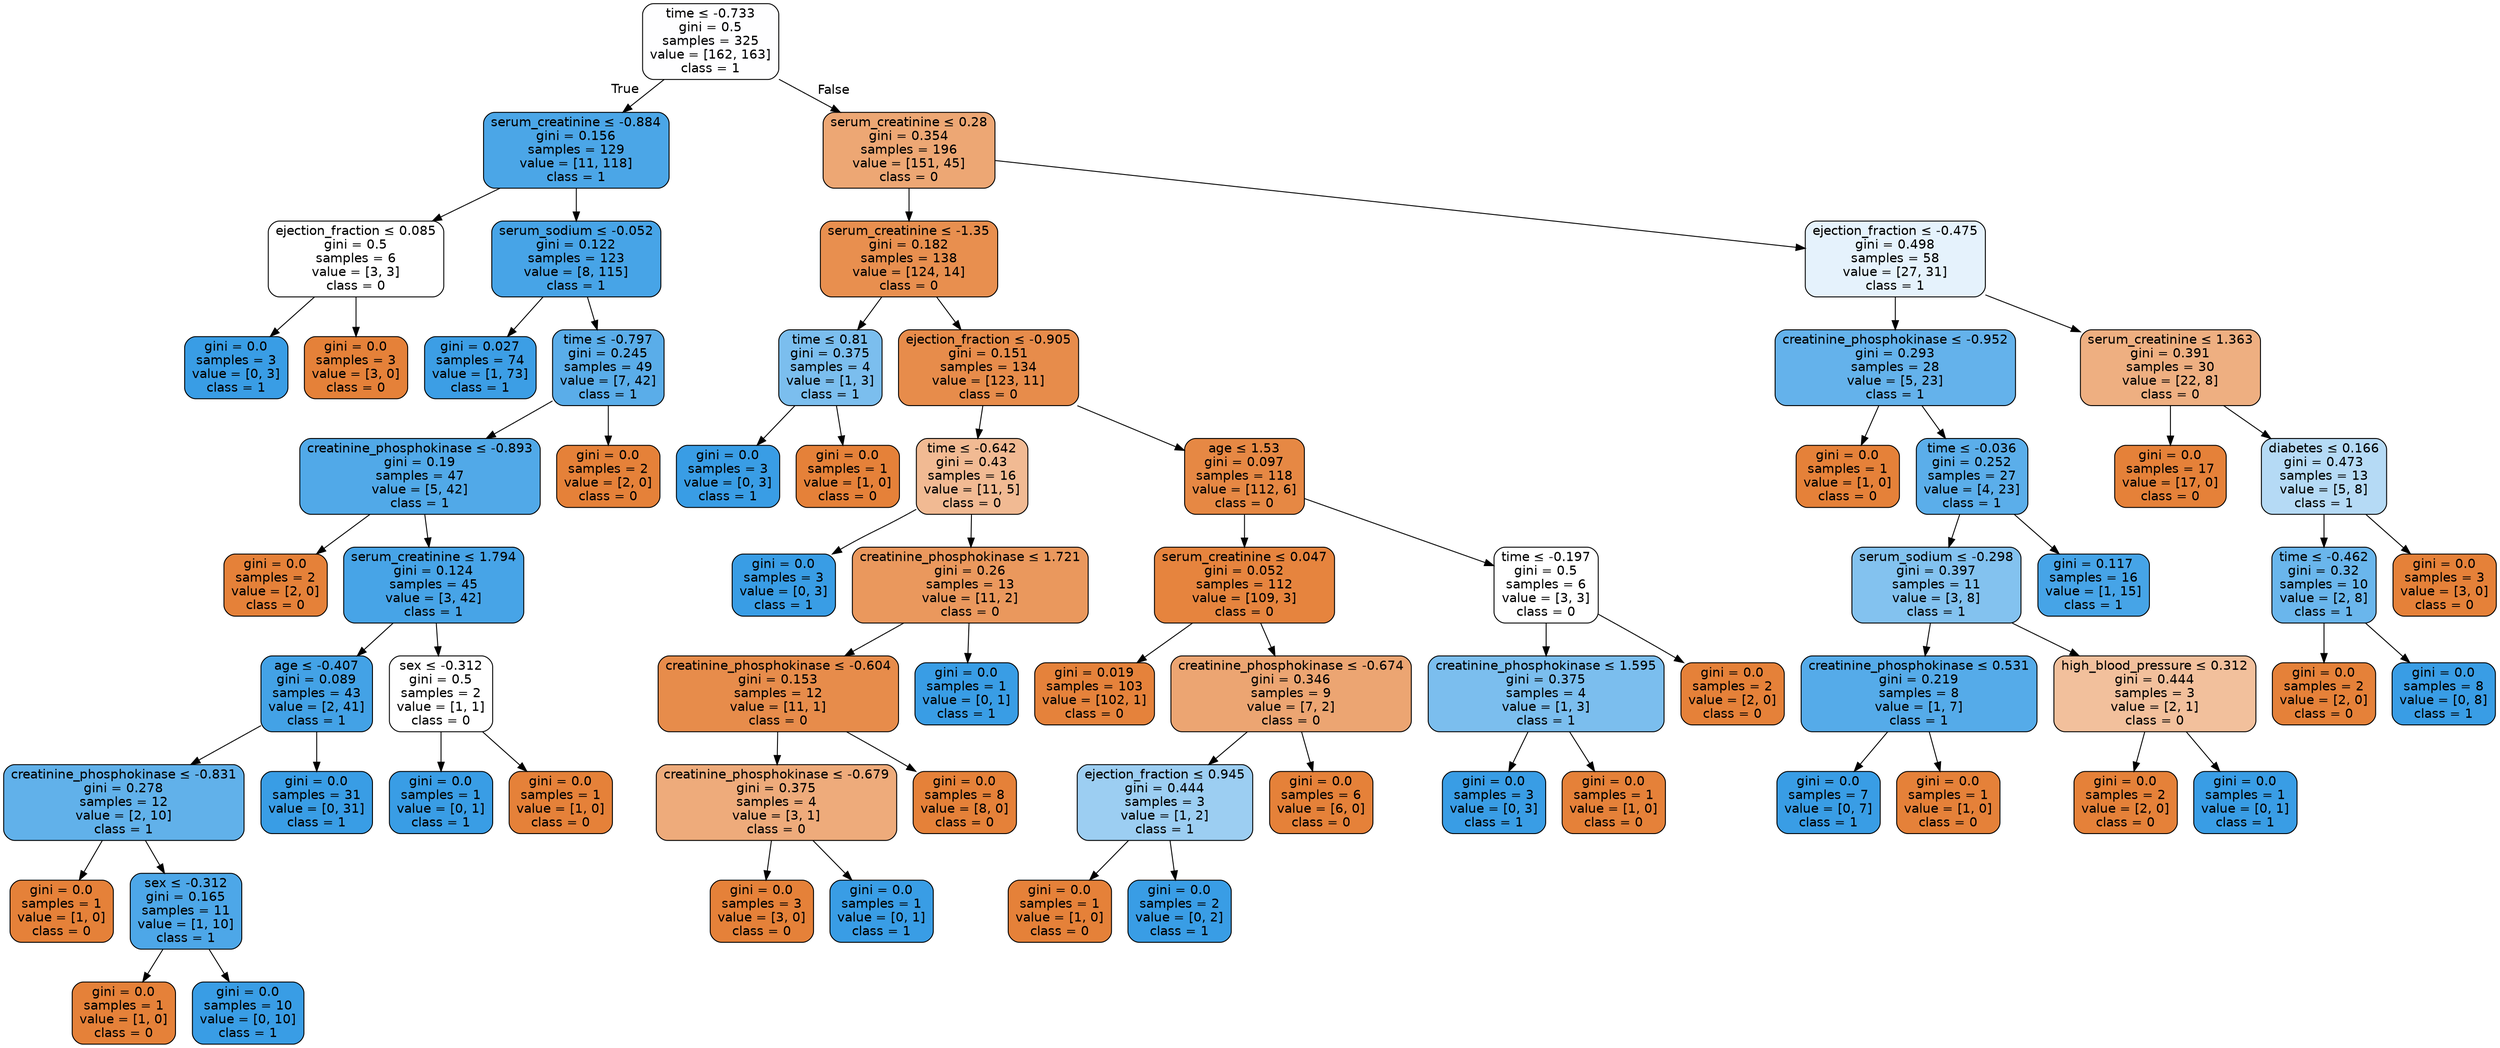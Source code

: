 digraph Tree {
node [shape=box, style="filled, rounded", color="black", fontname=helvetica] ;
edge [fontname=helvetica] ;
0 [label=<time &le; -0.733<br/>gini = 0.5<br/>samples = 325<br/>value = [162, 163]<br/>class = 1>, fillcolor="#fefeff"] ;
1 [label=<serum_creatinine &le; -0.884<br/>gini = 0.156<br/>samples = 129<br/>value = [11, 118]<br/>class = 1>, fillcolor="#4ba6e7"] ;
0 -> 1 [labeldistance=2.5, labelangle=45, headlabel="True"] ;
2 [label=<ejection_fraction &le; 0.085<br/>gini = 0.5<br/>samples = 6<br/>value = [3, 3]<br/>class = 0>, fillcolor="#ffffff"] ;
1 -> 2 ;
3 [label=<gini = 0.0<br/>samples = 3<br/>value = [0, 3]<br/>class = 1>, fillcolor="#399de5"] ;
2 -> 3 ;
4 [label=<gini = 0.0<br/>samples = 3<br/>value = [3, 0]<br/>class = 0>, fillcolor="#e58139"] ;
2 -> 4 ;
5 [label=<serum_sodium &le; -0.052<br/>gini = 0.122<br/>samples = 123<br/>value = [8, 115]<br/>class = 1>, fillcolor="#47a4e7"] ;
1 -> 5 ;
6 [label=<gini = 0.027<br/>samples = 74<br/>value = [1, 73]<br/>class = 1>, fillcolor="#3c9ee5"] ;
5 -> 6 ;
7 [label=<time &le; -0.797<br/>gini = 0.245<br/>samples = 49<br/>value = [7, 42]<br/>class = 1>, fillcolor="#5aade9"] ;
5 -> 7 ;
8 [label=<creatinine_phosphokinase &le; -0.893<br/>gini = 0.19<br/>samples = 47<br/>value = [5, 42]<br/>class = 1>, fillcolor="#51a9e8"] ;
7 -> 8 ;
9 [label=<gini = 0.0<br/>samples = 2<br/>value = [2, 0]<br/>class = 0>, fillcolor="#e58139"] ;
8 -> 9 ;
10 [label=<serum_creatinine &le; 1.794<br/>gini = 0.124<br/>samples = 45<br/>value = [3, 42]<br/>class = 1>, fillcolor="#47a4e7"] ;
8 -> 10 ;
11 [label=<age &le; -0.407<br/>gini = 0.089<br/>samples = 43<br/>value = [2, 41]<br/>class = 1>, fillcolor="#43a2e6"] ;
10 -> 11 ;
12 [label=<creatinine_phosphokinase &le; -0.831<br/>gini = 0.278<br/>samples = 12<br/>value = [2, 10]<br/>class = 1>, fillcolor="#61b1ea"] ;
11 -> 12 ;
13 [label=<gini = 0.0<br/>samples = 1<br/>value = [1, 0]<br/>class = 0>, fillcolor="#e58139"] ;
12 -> 13 ;
14 [label=<sex &le; -0.312<br/>gini = 0.165<br/>samples = 11<br/>value = [1, 10]<br/>class = 1>, fillcolor="#4da7e8"] ;
12 -> 14 ;
15 [label=<gini = 0.0<br/>samples = 1<br/>value = [1, 0]<br/>class = 0>, fillcolor="#e58139"] ;
14 -> 15 ;
16 [label=<gini = 0.0<br/>samples = 10<br/>value = [0, 10]<br/>class = 1>, fillcolor="#399de5"] ;
14 -> 16 ;
17 [label=<gini = 0.0<br/>samples = 31<br/>value = [0, 31]<br/>class = 1>, fillcolor="#399de5"] ;
11 -> 17 ;
18 [label=<sex &le; -0.312<br/>gini = 0.5<br/>samples = 2<br/>value = [1, 1]<br/>class = 0>, fillcolor="#ffffff"] ;
10 -> 18 ;
19 [label=<gini = 0.0<br/>samples = 1<br/>value = [0, 1]<br/>class = 1>, fillcolor="#399de5"] ;
18 -> 19 ;
20 [label=<gini = 0.0<br/>samples = 1<br/>value = [1, 0]<br/>class = 0>, fillcolor="#e58139"] ;
18 -> 20 ;
21 [label=<gini = 0.0<br/>samples = 2<br/>value = [2, 0]<br/>class = 0>, fillcolor="#e58139"] ;
7 -> 21 ;
22 [label=<serum_creatinine &le; 0.28<br/>gini = 0.354<br/>samples = 196<br/>value = [151, 45]<br/>class = 0>, fillcolor="#eda774"] ;
0 -> 22 [labeldistance=2.5, labelangle=-45, headlabel="False"] ;
23 [label=<serum_creatinine &le; -1.35<br/>gini = 0.182<br/>samples = 138<br/>value = [124, 14]<br/>class = 0>, fillcolor="#e88f4f"] ;
22 -> 23 ;
24 [label=<time &le; 0.81<br/>gini = 0.375<br/>samples = 4<br/>value = [1, 3]<br/>class = 1>, fillcolor="#7bbeee"] ;
23 -> 24 ;
25 [label=<gini = 0.0<br/>samples = 3<br/>value = [0, 3]<br/>class = 1>, fillcolor="#399de5"] ;
24 -> 25 ;
26 [label=<gini = 0.0<br/>samples = 1<br/>value = [1, 0]<br/>class = 0>, fillcolor="#e58139"] ;
24 -> 26 ;
27 [label=<ejection_fraction &le; -0.905<br/>gini = 0.151<br/>samples = 134<br/>value = [123, 11]<br/>class = 0>, fillcolor="#e78c4b"] ;
23 -> 27 ;
28 [label=<time &le; -0.642<br/>gini = 0.43<br/>samples = 16<br/>value = [11, 5]<br/>class = 0>, fillcolor="#f1ba93"] ;
27 -> 28 ;
29 [label=<gini = 0.0<br/>samples = 3<br/>value = [0, 3]<br/>class = 1>, fillcolor="#399de5"] ;
28 -> 29 ;
30 [label=<creatinine_phosphokinase &le; 1.721<br/>gini = 0.26<br/>samples = 13<br/>value = [11, 2]<br/>class = 0>, fillcolor="#ea985d"] ;
28 -> 30 ;
31 [label=<creatinine_phosphokinase &le; -0.604<br/>gini = 0.153<br/>samples = 12<br/>value = [11, 1]<br/>class = 0>, fillcolor="#e78c4b"] ;
30 -> 31 ;
32 [label=<creatinine_phosphokinase &le; -0.679<br/>gini = 0.375<br/>samples = 4<br/>value = [3, 1]<br/>class = 0>, fillcolor="#eeab7b"] ;
31 -> 32 ;
33 [label=<gini = 0.0<br/>samples = 3<br/>value = [3, 0]<br/>class = 0>, fillcolor="#e58139"] ;
32 -> 33 ;
34 [label=<gini = 0.0<br/>samples = 1<br/>value = [0, 1]<br/>class = 1>, fillcolor="#399de5"] ;
32 -> 34 ;
35 [label=<gini = 0.0<br/>samples = 8<br/>value = [8, 0]<br/>class = 0>, fillcolor="#e58139"] ;
31 -> 35 ;
36 [label=<gini = 0.0<br/>samples = 1<br/>value = [0, 1]<br/>class = 1>, fillcolor="#399de5"] ;
30 -> 36 ;
37 [label=<age &le; 1.53<br/>gini = 0.097<br/>samples = 118<br/>value = [112, 6]<br/>class = 0>, fillcolor="#e68844"] ;
27 -> 37 ;
38 [label=<serum_creatinine &le; 0.047<br/>gini = 0.052<br/>samples = 112<br/>value = [109, 3]<br/>class = 0>, fillcolor="#e6843e"] ;
37 -> 38 ;
39 [label=<gini = 0.019<br/>samples = 103<br/>value = [102, 1]<br/>class = 0>, fillcolor="#e5823b"] ;
38 -> 39 ;
40 [label=<creatinine_phosphokinase &le; -0.674<br/>gini = 0.346<br/>samples = 9<br/>value = [7, 2]<br/>class = 0>, fillcolor="#eca572"] ;
38 -> 40 ;
41 [label=<ejection_fraction &le; 0.945<br/>gini = 0.444<br/>samples = 3<br/>value = [1, 2]<br/>class = 1>, fillcolor="#9ccef2"] ;
40 -> 41 ;
42 [label=<gini = 0.0<br/>samples = 1<br/>value = [1, 0]<br/>class = 0>, fillcolor="#e58139"] ;
41 -> 42 ;
43 [label=<gini = 0.0<br/>samples = 2<br/>value = [0, 2]<br/>class = 1>, fillcolor="#399de5"] ;
41 -> 43 ;
44 [label=<gini = 0.0<br/>samples = 6<br/>value = [6, 0]<br/>class = 0>, fillcolor="#e58139"] ;
40 -> 44 ;
45 [label=<time &le; -0.197<br/>gini = 0.5<br/>samples = 6<br/>value = [3, 3]<br/>class = 0>, fillcolor="#ffffff"] ;
37 -> 45 ;
46 [label=<creatinine_phosphokinase &le; 1.595<br/>gini = 0.375<br/>samples = 4<br/>value = [1, 3]<br/>class = 1>, fillcolor="#7bbeee"] ;
45 -> 46 ;
47 [label=<gini = 0.0<br/>samples = 3<br/>value = [0, 3]<br/>class = 1>, fillcolor="#399de5"] ;
46 -> 47 ;
48 [label=<gini = 0.0<br/>samples = 1<br/>value = [1, 0]<br/>class = 0>, fillcolor="#e58139"] ;
46 -> 48 ;
49 [label=<gini = 0.0<br/>samples = 2<br/>value = [2, 0]<br/>class = 0>, fillcolor="#e58139"] ;
45 -> 49 ;
50 [label=<ejection_fraction &le; -0.475<br/>gini = 0.498<br/>samples = 58<br/>value = [27, 31]<br/>class = 1>, fillcolor="#e5f2fc"] ;
22 -> 50 ;
51 [label=<creatinine_phosphokinase &le; -0.952<br/>gini = 0.293<br/>samples = 28<br/>value = [5, 23]<br/>class = 1>, fillcolor="#64b2eb"] ;
50 -> 51 ;
52 [label=<gini = 0.0<br/>samples = 1<br/>value = [1, 0]<br/>class = 0>, fillcolor="#e58139"] ;
51 -> 52 ;
53 [label=<time &le; -0.036<br/>gini = 0.252<br/>samples = 27<br/>value = [4, 23]<br/>class = 1>, fillcolor="#5baeea"] ;
51 -> 53 ;
54 [label=<serum_sodium &le; -0.298<br/>gini = 0.397<br/>samples = 11<br/>value = [3, 8]<br/>class = 1>, fillcolor="#83c2ef"] ;
53 -> 54 ;
55 [label=<creatinine_phosphokinase &le; 0.531<br/>gini = 0.219<br/>samples = 8<br/>value = [1, 7]<br/>class = 1>, fillcolor="#55abe9"] ;
54 -> 55 ;
56 [label=<gini = 0.0<br/>samples = 7<br/>value = [0, 7]<br/>class = 1>, fillcolor="#399de5"] ;
55 -> 56 ;
57 [label=<gini = 0.0<br/>samples = 1<br/>value = [1, 0]<br/>class = 0>, fillcolor="#e58139"] ;
55 -> 57 ;
58 [label=<high_blood_pressure &le; 0.312<br/>gini = 0.444<br/>samples = 3<br/>value = [2, 1]<br/>class = 0>, fillcolor="#f2c09c"] ;
54 -> 58 ;
59 [label=<gini = 0.0<br/>samples = 2<br/>value = [2, 0]<br/>class = 0>, fillcolor="#e58139"] ;
58 -> 59 ;
60 [label=<gini = 0.0<br/>samples = 1<br/>value = [0, 1]<br/>class = 1>, fillcolor="#399de5"] ;
58 -> 60 ;
61 [label=<gini = 0.117<br/>samples = 16<br/>value = [1, 15]<br/>class = 1>, fillcolor="#46a4e7"] ;
53 -> 61 ;
62 [label=<serum_creatinine &le; 1.363<br/>gini = 0.391<br/>samples = 30<br/>value = [22, 8]<br/>class = 0>, fillcolor="#eeaf81"] ;
50 -> 62 ;
63 [label=<gini = 0.0<br/>samples = 17<br/>value = [17, 0]<br/>class = 0>, fillcolor="#e58139"] ;
62 -> 63 ;
64 [label=<diabetes &le; 0.166<br/>gini = 0.473<br/>samples = 13<br/>value = [5, 8]<br/>class = 1>, fillcolor="#b5daf5"] ;
62 -> 64 ;
65 [label=<time &le; -0.462<br/>gini = 0.32<br/>samples = 10<br/>value = [2, 8]<br/>class = 1>, fillcolor="#6ab6ec"] ;
64 -> 65 ;
66 [label=<gini = 0.0<br/>samples = 2<br/>value = [2, 0]<br/>class = 0>, fillcolor="#e58139"] ;
65 -> 66 ;
67 [label=<gini = 0.0<br/>samples = 8<br/>value = [0, 8]<br/>class = 1>, fillcolor="#399de5"] ;
65 -> 67 ;
68 [label=<gini = 0.0<br/>samples = 3<br/>value = [3, 0]<br/>class = 0>, fillcolor="#e58139"] ;
64 -> 68 ;
}